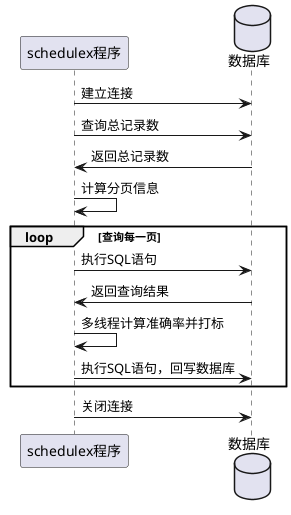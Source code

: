 @startuml

participant "schedulex程序" as Program
database "数据库" as DB


Program -> DB: 建立连接
Program -> DB: 查询总记录数
DB -> Program: 返回总记录数
Program -> Program: 计算分页信息
loop 查询每一页
    Program -> DB: 执行SQL语句
    DB -> Program: 返回查询结果
    Program -> Program: 多线程计算准确率并打标
    Program -> DB : 执行SQL语句，回写数据库
end
Program -> DB: 关闭连接
@enduml